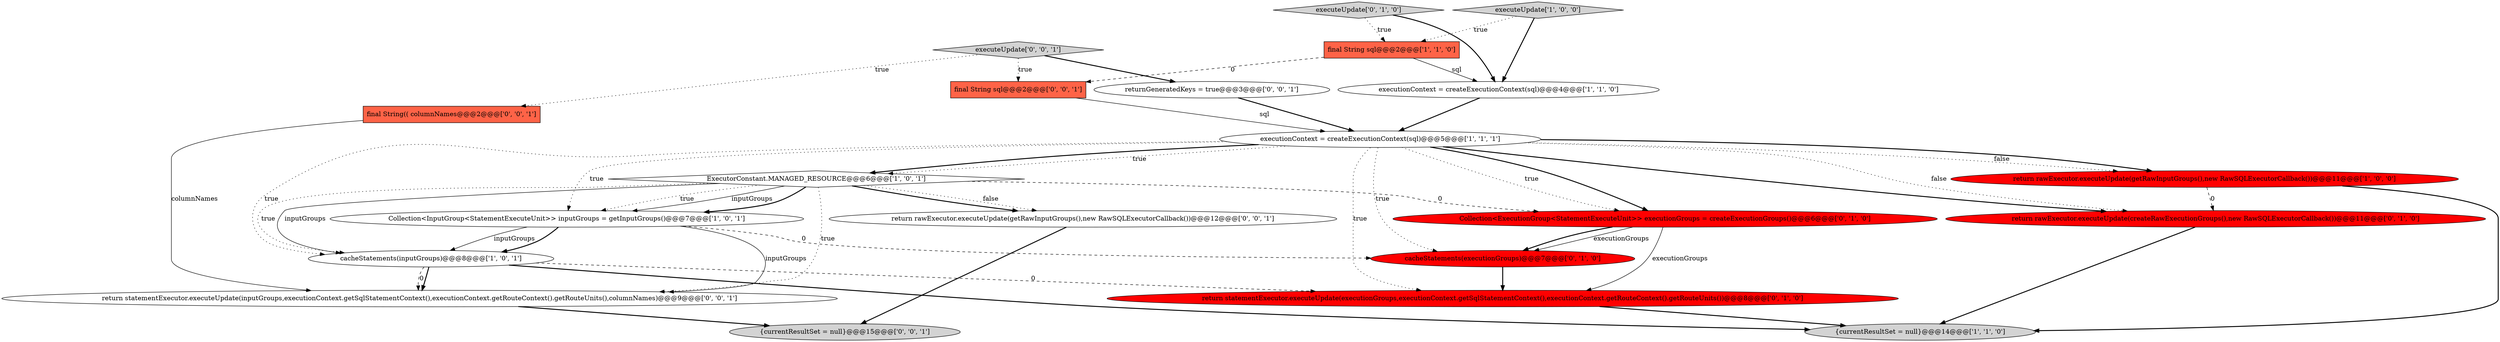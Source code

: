 digraph {
17 [style = filled, label = "final String sql@@@2@@@['0', '0', '1']", fillcolor = tomato, shape = box image = "AAA0AAABBB3BBB"];
4 [style = filled, label = "return rawExecutor.executeUpdate(getRawInputGroups(),new RawSQLExecutorCallback())@@@11@@@['1', '0', '0']", fillcolor = red, shape = ellipse image = "AAA1AAABBB1BBB"];
15 [style = filled, label = "returnGeneratedKeys = true@@@3@@@['0', '0', '1']", fillcolor = white, shape = ellipse image = "AAA0AAABBB3BBB"];
9 [style = filled, label = "Collection<ExecutionGroup<StatementExecuteUnit>> executionGroups = createExecutionGroups()@@@6@@@['0', '1', '0']", fillcolor = red, shape = ellipse image = "AAA1AAABBB2BBB"];
13 [style = filled, label = "cacheStatements(executionGroups)@@@7@@@['0', '1', '0']", fillcolor = red, shape = ellipse image = "AAA1AAABBB2BBB"];
5 [style = filled, label = "{currentResultSet = null}@@@14@@@['1', '1', '0']", fillcolor = lightgray, shape = ellipse image = "AAA0AAABBB1BBB"];
2 [style = filled, label = "Collection<InputGroup<StatementExecuteUnit>> inputGroups = getInputGroups()@@@7@@@['1', '0', '1']", fillcolor = white, shape = ellipse image = "AAA0AAABBB1BBB"];
10 [style = filled, label = "executeUpdate['0', '1', '0']", fillcolor = lightgray, shape = diamond image = "AAA0AAABBB2BBB"];
14 [style = filled, label = "final String(( columnNames@@@2@@@['0', '0', '1']", fillcolor = tomato, shape = box image = "AAA0AAABBB3BBB"];
20 [style = filled, label = "return rawExecutor.executeUpdate(getRawInputGroups(),new RawSQLExecutorCallback())@@@12@@@['0', '0', '1']", fillcolor = white, shape = ellipse image = "AAA0AAABBB3BBB"];
18 [style = filled, label = "return statementExecutor.executeUpdate(inputGroups,executionContext.getSqlStatementContext(),executionContext.getRouteContext().getRouteUnits(),columnNames)@@@9@@@['0', '0', '1']", fillcolor = white, shape = ellipse image = "AAA0AAABBB3BBB"];
8 [style = filled, label = "cacheStatements(inputGroups)@@@8@@@['1', '0', '1']", fillcolor = white, shape = ellipse image = "AAA0AAABBB1BBB"];
16 [style = filled, label = "{currentResultSet = null}@@@15@@@['0', '0', '1']", fillcolor = lightgray, shape = ellipse image = "AAA0AAABBB3BBB"];
3 [style = filled, label = "executeUpdate['1', '0', '0']", fillcolor = lightgray, shape = diamond image = "AAA0AAABBB1BBB"];
7 [style = filled, label = "ExecutorConstant.MANAGED_RESOURCE@@@6@@@['1', '0', '1']", fillcolor = white, shape = diamond image = "AAA0AAABBB1BBB"];
0 [style = filled, label = "executionContext = createExecutionContext(sql)@@@4@@@['1', '1', '0']", fillcolor = white, shape = ellipse image = "AAA0AAABBB1BBB"];
12 [style = filled, label = "return rawExecutor.executeUpdate(createRawExecutionGroups(),new RawSQLExecutorCallback())@@@11@@@['0', '1', '0']", fillcolor = red, shape = ellipse image = "AAA1AAABBB2BBB"];
1 [style = filled, label = "final String sql@@@2@@@['1', '1', '0']", fillcolor = tomato, shape = box image = "AAA0AAABBB1BBB"];
11 [style = filled, label = "return statementExecutor.executeUpdate(executionGroups,executionContext.getSqlStatementContext(),executionContext.getRouteContext().getRouteUnits())@@@8@@@['0', '1', '0']", fillcolor = red, shape = ellipse image = "AAA1AAABBB2BBB"];
6 [style = filled, label = "executionContext = createExecutionContext(sql)@@@5@@@['1', '1', '1']", fillcolor = white, shape = ellipse image = "AAA0AAABBB1BBB"];
19 [style = filled, label = "executeUpdate['0', '0', '1']", fillcolor = lightgray, shape = diamond image = "AAA0AAABBB3BBB"];
6->4 [style = dotted, label="false"];
7->2 [style = dotted, label="true"];
19->14 [style = dotted, label="true"];
12->5 [style = bold, label=""];
0->6 [style = bold, label=""];
17->6 [style = solid, label="sql"];
19->17 [style = dotted, label="true"];
8->18 [style = bold, label=""];
9->13 [style = solid, label="executionGroups"];
14->18 [style = solid, label="columnNames"];
6->13 [style = dotted, label="true"];
15->6 [style = bold, label=""];
7->20 [style = bold, label=""];
13->11 [style = bold, label=""];
3->0 [style = bold, label=""];
4->12 [style = dashed, label="0"];
6->12 [style = dotted, label="false"];
6->4 [style = bold, label=""];
7->2 [style = solid, label="inputGroups"];
11->5 [style = bold, label=""];
18->16 [style = bold, label=""];
2->8 [style = solid, label="inputGroups"];
6->2 [style = dotted, label="true"];
1->17 [style = dashed, label="0"];
20->16 [style = bold, label=""];
8->5 [style = bold, label=""];
6->9 [style = dotted, label="true"];
6->8 [style = dotted, label="true"];
7->2 [style = bold, label=""];
7->9 [style = dashed, label="0"];
2->13 [style = dashed, label="0"];
10->0 [style = bold, label=""];
2->18 [style = solid, label="inputGroups"];
9->11 [style = solid, label="executionGroups"];
6->7 [style = dotted, label="true"];
7->8 [style = solid, label="inputGroups"];
7->18 [style = dotted, label="true"];
7->20 [style = dotted, label="false"];
8->18 [style = dashed, label="0"];
1->0 [style = solid, label="sql"];
6->11 [style = dotted, label="true"];
10->1 [style = dotted, label="true"];
6->9 [style = bold, label=""];
6->7 [style = bold, label=""];
19->15 [style = bold, label=""];
7->8 [style = dotted, label="true"];
8->11 [style = dashed, label="0"];
4->5 [style = bold, label=""];
3->1 [style = dotted, label="true"];
2->8 [style = bold, label=""];
9->13 [style = bold, label=""];
6->12 [style = bold, label=""];
}
